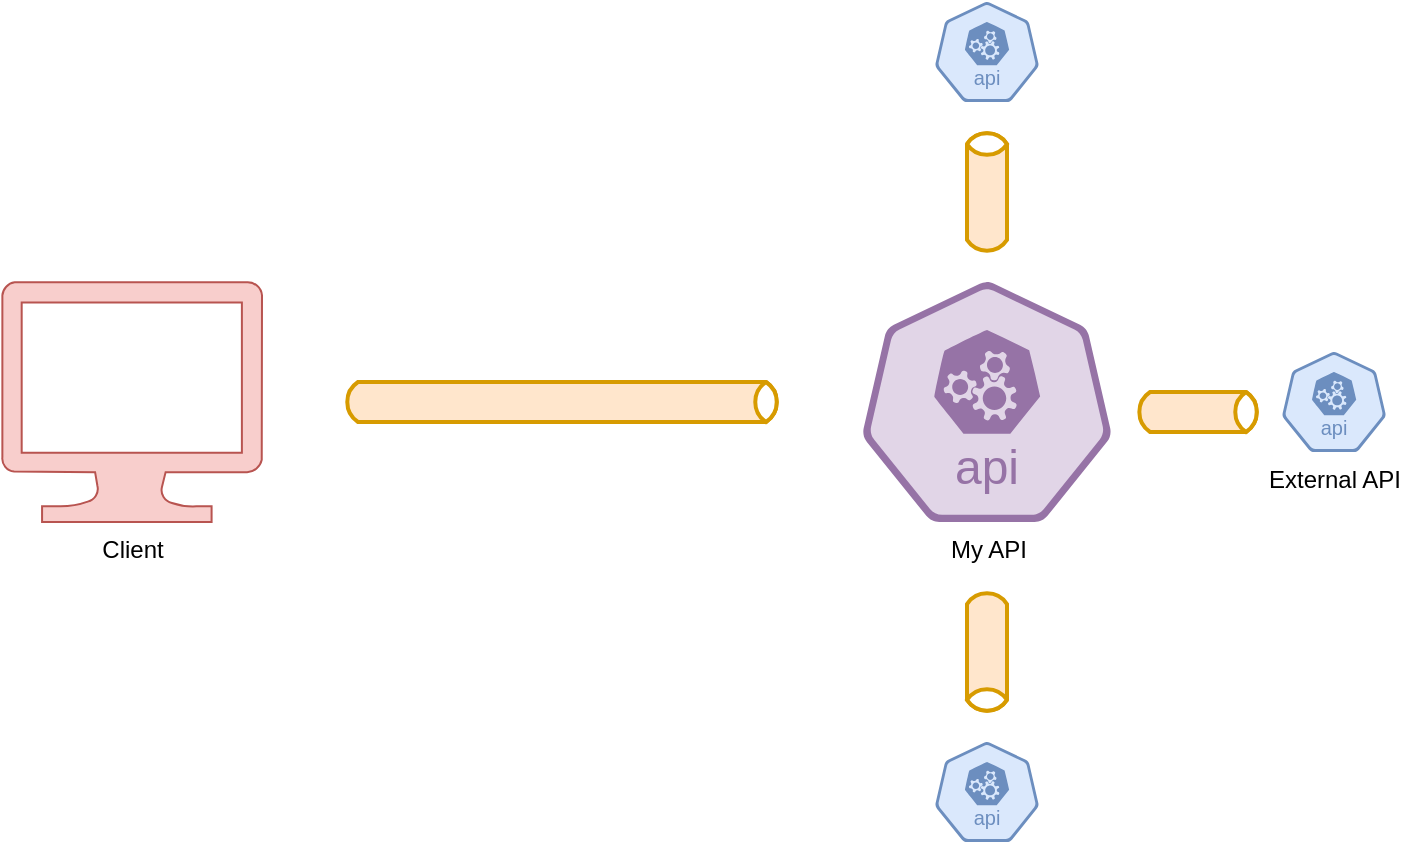 <mxfile version="24.4.2" type="device">
  <diagram name="Pagina-1" id="T-lQzecvCJPsvwB6S7Eg">
    <mxGraphModel dx="1062" dy="553" grid="1" gridSize="10" guides="1" tooltips="1" connect="1" arrows="1" fold="1" page="1" pageScale="1" pageWidth="1169" pageHeight="827" math="0" shadow="0">
      <root>
        <mxCell id="0" />
        <mxCell id="1" parent="0" />
        <mxCell id="1BGq4OuxUa7FQNB4vaIY-1" value="Client" style="verticalLabelPosition=bottom;html=1;verticalAlign=top;align=center;strokeColor=#b85450;fillColor=#f8cecc;shape=mxgraph.azure.computer;pointerEvents=1;" vertex="1" parent="1">
          <mxGeometry x="180" y="190" width="130" height="120" as="geometry" />
        </mxCell>
        <mxCell id="1BGq4OuxUa7FQNB4vaIY-2" value="" style="html=1;outlineConnect=0;fillColor=#ffe6cc;strokeColor=#d79b00;gradientDirection=north;strokeWidth=2;shape=mxgraph.networks.bus;gradientDirection=north;perimeter=backbonePerimeter;backboneSize=20;" vertex="1" parent="1">
          <mxGeometry x="350" y="240" width="220" height="20" as="geometry" />
        </mxCell>
        <mxCell id="1BGq4OuxUa7FQNB4vaIY-3" value="My API" style="aspect=fixed;sketch=0;html=1;dashed=0;whitespace=wrap;verticalLabelPosition=bottom;verticalAlign=top;fillColor=#e1d5e7;strokeColor=#9673a6;points=[[0.005,0.63,0],[0.1,0.2,0],[0.9,0.2,0],[0.5,0,0],[0.995,0.63,0],[0.72,0.99,0],[0.5,1,0],[0.28,0.99,0]];shape=mxgraph.kubernetes.icon2;kubernetesLabel=1;prIcon=api" vertex="1" parent="1">
          <mxGeometry x="610" y="190" width="125" height="120" as="geometry" />
        </mxCell>
        <mxCell id="1BGq4OuxUa7FQNB4vaIY-4" value="" style="aspect=fixed;sketch=0;html=1;dashed=0;whitespace=wrap;verticalLabelPosition=bottom;verticalAlign=top;fillColor=#dae8fc;strokeColor=#6c8ebf;points=[[0.005,0.63,0],[0.1,0.2,0],[0.9,0.2,0],[0.5,0,0],[0.995,0.63,0],[0.72,0.99,0],[0.5,1,0],[0.28,0.99,0]];shape=mxgraph.kubernetes.icon2;kubernetesLabel=1;prIcon=api" vertex="1" parent="1">
          <mxGeometry x="646.46" y="420" width="52.08" height="50" as="geometry" />
        </mxCell>
        <mxCell id="1BGq4OuxUa7FQNB4vaIY-6" value="External API" style="aspect=fixed;sketch=0;html=1;dashed=0;whitespace=wrap;verticalLabelPosition=bottom;verticalAlign=top;fillColor=#dae8fc;strokeColor=#6c8ebf;points=[[0.005,0.63,0],[0.1,0.2,0],[0.9,0.2,0],[0.5,0,0],[0.995,0.63,0],[0.72,0.99,0],[0.5,1,0],[0.28,0.99,0]];shape=mxgraph.kubernetes.icon2;kubernetesLabel=1;prIcon=api" vertex="1" parent="1">
          <mxGeometry x="820" y="225" width="52.08" height="50" as="geometry" />
        </mxCell>
        <mxCell id="1BGq4OuxUa7FQNB4vaIY-7" value="" style="aspect=fixed;sketch=0;html=1;dashed=0;whitespace=wrap;verticalLabelPosition=bottom;verticalAlign=top;fillColor=#dae8fc;strokeColor=#6c8ebf;points=[[0.005,0.63,0],[0.1,0.2,0],[0.9,0.2,0],[0.5,0,0],[0.995,0.63,0],[0.72,0.99,0],[0.5,1,0],[0.28,0.99,0]];shape=mxgraph.kubernetes.icon2;kubernetesLabel=1;prIcon=api" vertex="1" parent="1">
          <mxGeometry x="646.46" y="50" width="52.08" height="50" as="geometry" />
        </mxCell>
        <mxCell id="1BGq4OuxUa7FQNB4vaIY-8" value="" style="html=1;outlineConnect=0;fillColor=#ffe6cc;strokeColor=#d79b00;gradientDirection=north;strokeWidth=2;shape=mxgraph.networks.bus;gradientDirection=north;perimeter=backbonePerimeter;backboneSize=20;" vertex="1" parent="1">
          <mxGeometry x="746.04" y="250" width="63.96" height="10" as="geometry" />
        </mxCell>
        <mxCell id="1BGq4OuxUa7FQNB4vaIY-9" value="" style="html=1;outlineConnect=0;fillColor=#ffe6cc;strokeColor=#d79b00;gradientDirection=north;strokeWidth=2;shape=mxgraph.networks.bus;gradientDirection=north;perimeter=backbonePerimeter;backboneSize=20;rotation=90;" vertex="1" parent="1">
          <mxGeometry x="640.52" y="340" width="63.96" height="70" as="geometry" />
        </mxCell>
        <mxCell id="1BGq4OuxUa7FQNB4vaIY-10" value="" style="html=1;outlineConnect=0;fillColor=#ffe6cc;strokeColor=#d79b00;gradientDirection=north;strokeWidth=2;shape=mxgraph.networks.bus;gradientDirection=north;perimeter=backbonePerimeter;backboneSize=20;rotation=-90;" vertex="1" parent="1">
          <mxGeometry x="640.52" y="110" width="63.96" height="70" as="geometry" />
        </mxCell>
      </root>
    </mxGraphModel>
  </diagram>
</mxfile>
